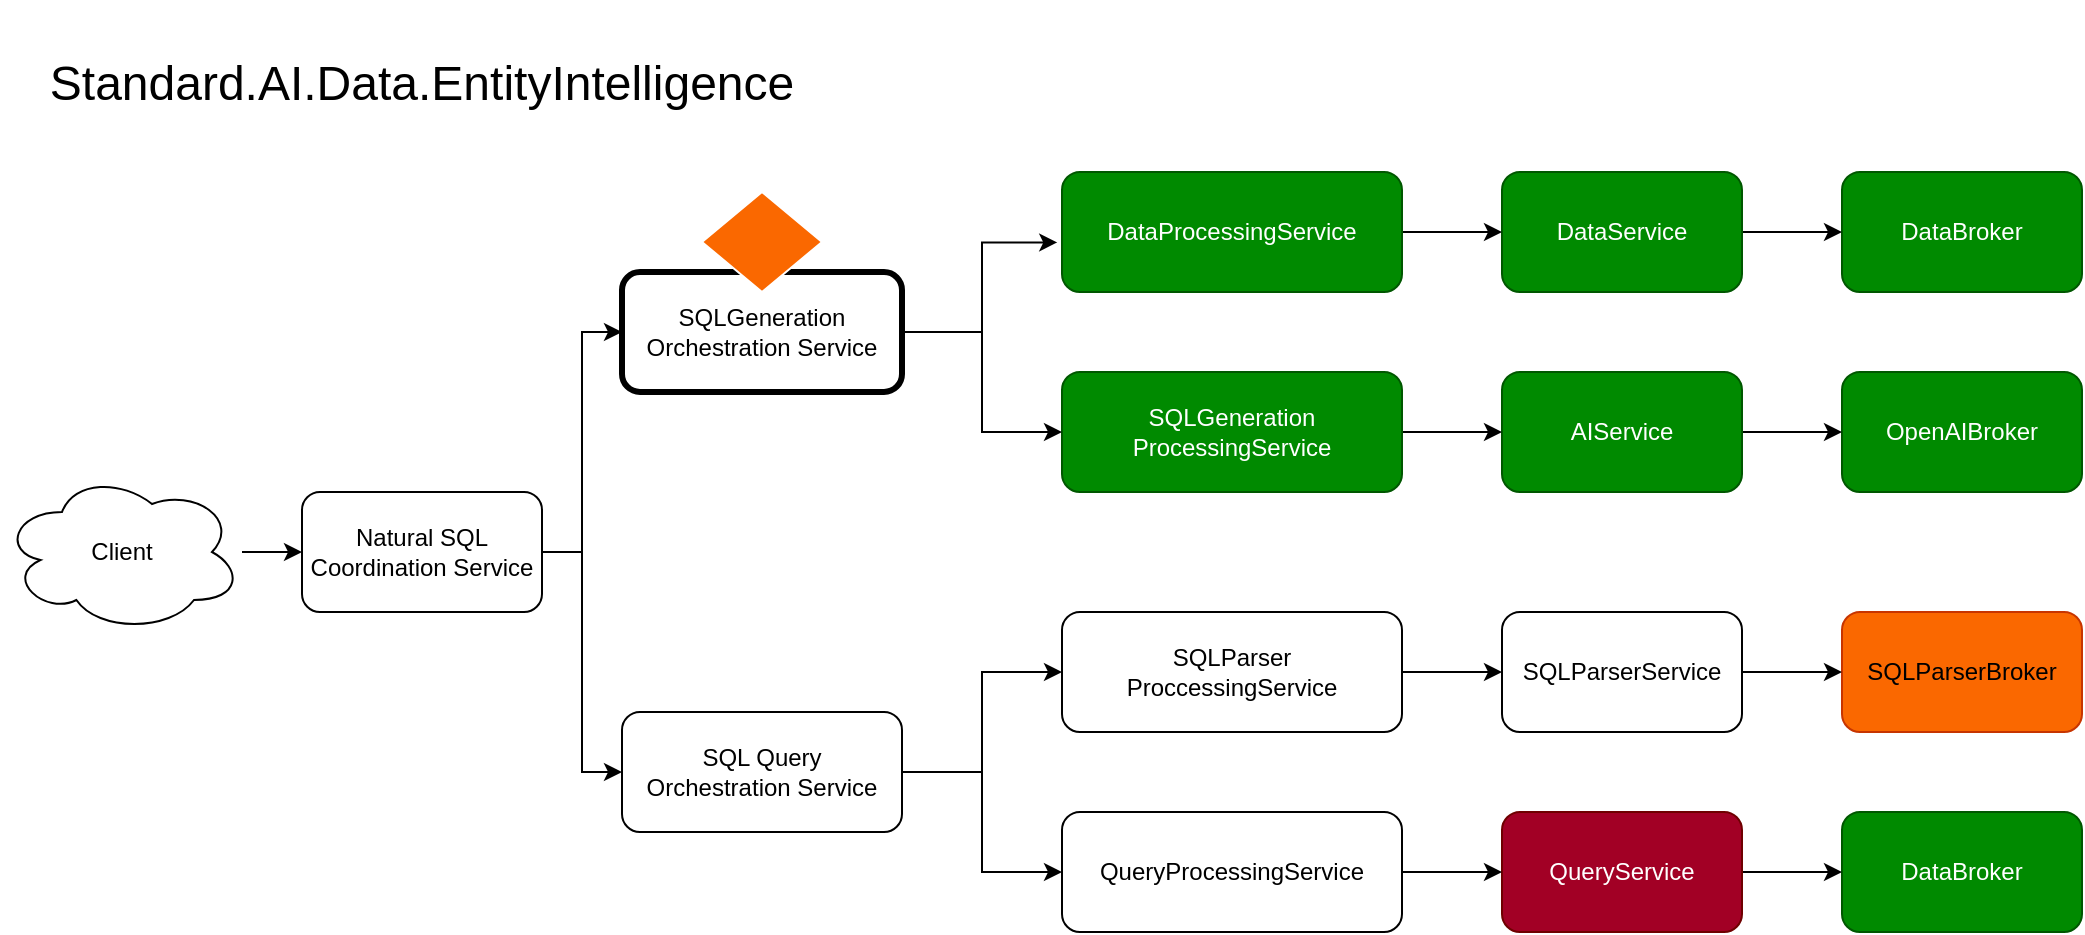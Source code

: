 <mxfile version="22.0.0" type="device">
  <diagram name="Page-1" id="ijIoo2txcSmLpSjnDCax">
    <mxGraphModel dx="1159" dy="937" grid="1" gridSize="10" guides="1" tooltips="1" connect="1" arrows="1" fold="1" page="1" pageScale="1" pageWidth="1100" pageHeight="850" math="0" shadow="0">
      <root>
        <mxCell id="0" />
        <mxCell id="1" parent="0" />
        <mxCell id="Zzn7-beLQOJeG9ghUKCm-1" value="DataBroker" style="rounded=1;whiteSpace=wrap;html=1;fillColor=#008a00;fontColor=#ffffff;strokeColor=#005700;" parent="1" vertex="1">
          <mxGeometry x="950" y="120" width="120" height="60" as="geometry" />
        </mxCell>
        <mxCell id="Zzn7-beLQOJeG9ghUKCm-2" value="OpenAIBroker" style="rounded=1;whiteSpace=wrap;html=1;fillColor=#008a00;fontColor=#ffffff;strokeColor=#005700;" parent="1" vertex="1">
          <mxGeometry x="950" y="220" width="120" height="60" as="geometry" />
        </mxCell>
        <mxCell id="Zzn7-beLQOJeG9ghUKCm-3" value="SQLParserBroker" style="rounded=1;whiteSpace=wrap;html=1;fillColor=#fa6800;fontColor=#000000;strokeColor=#C73500;" parent="1" vertex="1">
          <mxGeometry x="950" y="340" width="120" height="60" as="geometry" />
        </mxCell>
        <mxCell id="Zzn7-beLQOJeG9ghUKCm-4" value="DataBroker" style="rounded=1;whiteSpace=wrap;html=1;fillColor=#008a00;fontColor=#ffffff;strokeColor=#005700;" parent="1" vertex="1">
          <mxGeometry x="950" y="440" width="120" height="60" as="geometry" />
        </mxCell>
        <mxCell id="Zzn7-beLQOJeG9ghUKCm-9" style="edgeStyle=orthogonalEdgeStyle;rounded=0;orthogonalLoop=1;jettySize=auto;html=1;entryX=0;entryY=0.5;entryDx=0;entryDy=0;" parent="1" source="Zzn7-beLQOJeG9ghUKCm-5" target="Zzn7-beLQOJeG9ghUKCm-1" edge="1">
          <mxGeometry relative="1" as="geometry" />
        </mxCell>
        <mxCell id="Zzn7-beLQOJeG9ghUKCm-5" value="DataService" style="rounded=1;whiteSpace=wrap;html=1;fillColor=#008a00;fontColor=#ffffff;strokeColor=#005700;" parent="1" vertex="1">
          <mxGeometry x="780" y="120" width="120" height="60" as="geometry" />
        </mxCell>
        <mxCell id="Zzn7-beLQOJeG9ghUKCm-10" style="edgeStyle=orthogonalEdgeStyle;rounded=0;orthogonalLoop=1;jettySize=auto;html=1;entryX=0;entryY=0.5;entryDx=0;entryDy=0;" parent="1" source="Zzn7-beLQOJeG9ghUKCm-6" target="Zzn7-beLQOJeG9ghUKCm-2" edge="1">
          <mxGeometry relative="1" as="geometry" />
        </mxCell>
        <mxCell id="Zzn7-beLQOJeG9ghUKCm-6" value="AIService" style="rounded=1;whiteSpace=wrap;html=1;fillColor=#008a00;fontColor=#ffffff;strokeColor=#005700;" parent="1" vertex="1">
          <mxGeometry x="780" y="220" width="120" height="60" as="geometry" />
        </mxCell>
        <mxCell id="Zzn7-beLQOJeG9ghUKCm-11" style="edgeStyle=orthogonalEdgeStyle;rounded=0;orthogonalLoop=1;jettySize=auto;html=1;entryX=0;entryY=0.5;entryDx=0;entryDy=0;" parent="1" source="Zzn7-beLQOJeG9ghUKCm-7" target="Zzn7-beLQOJeG9ghUKCm-3" edge="1">
          <mxGeometry relative="1" as="geometry" />
        </mxCell>
        <mxCell id="Zzn7-beLQOJeG9ghUKCm-7" value="SQLParserService" style="rounded=1;whiteSpace=wrap;html=1;" parent="1" vertex="1">
          <mxGeometry x="780" y="340" width="120" height="60" as="geometry" />
        </mxCell>
        <mxCell id="Zzn7-beLQOJeG9ghUKCm-12" style="edgeStyle=orthogonalEdgeStyle;rounded=0;orthogonalLoop=1;jettySize=auto;html=1;entryX=0;entryY=0.5;entryDx=0;entryDy=0;" parent="1" source="Zzn7-beLQOJeG9ghUKCm-8" target="Zzn7-beLQOJeG9ghUKCm-4" edge="1">
          <mxGeometry relative="1" as="geometry" />
        </mxCell>
        <mxCell id="Zzn7-beLQOJeG9ghUKCm-8" value="QueryService" style="rounded=1;whiteSpace=wrap;html=1;fillColor=#a20025;fontColor=#ffffff;strokeColor=#6F0000;" parent="1" vertex="1">
          <mxGeometry x="780" y="440" width="120" height="60" as="geometry" />
        </mxCell>
        <mxCell id="Zzn7-beLQOJeG9ghUKCm-17" style="edgeStyle=orthogonalEdgeStyle;rounded=0;orthogonalLoop=1;jettySize=auto;html=1;entryX=0;entryY=0.5;entryDx=0;entryDy=0;" parent="1" source="Zzn7-beLQOJeG9ghUKCm-13" target="Zzn7-beLQOJeG9ghUKCm-5" edge="1">
          <mxGeometry relative="1" as="geometry" />
        </mxCell>
        <mxCell id="Zzn7-beLQOJeG9ghUKCm-13" value="DataProcessingService" style="rounded=1;whiteSpace=wrap;html=1;fillColor=#008a00;fontColor=#ffffff;strokeColor=#005700;" parent="1" vertex="1">
          <mxGeometry x="560" y="120" width="170" height="60" as="geometry" />
        </mxCell>
        <mxCell id="Zzn7-beLQOJeG9ghUKCm-18" style="edgeStyle=orthogonalEdgeStyle;rounded=0;orthogonalLoop=1;jettySize=auto;html=1;entryX=0;entryY=0.5;entryDx=0;entryDy=0;" parent="1" source="Zzn7-beLQOJeG9ghUKCm-14" target="Zzn7-beLQOJeG9ghUKCm-6" edge="1">
          <mxGeometry relative="1" as="geometry" />
        </mxCell>
        <mxCell id="Zzn7-beLQOJeG9ghUKCm-14" value="SQLGeneration&lt;br&gt;ProcessingService" style="rounded=1;whiteSpace=wrap;html=1;fillColor=#008a00;fontColor=#ffffff;strokeColor=#005700;" parent="1" vertex="1">
          <mxGeometry x="560" y="220" width="170" height="60" as="geometry" />
        </mxCell>
        <mxCell id="Zzn7-beLQOJeG9ghUKCm-19" style="edgeStyle=orthogonalEdgeStyle;rounded=0;orthogonalLoop=1;jettySize=auto;html=1;entryX=0;entryY=0.5;entryDx=0;entryDy=0;" parent="1" source="Zzn7-beLQOJeG9ghUKCm-15" target="Zzn7-beLQOJeG9ghUKCm-7" edge="1">
          <mxGeometry relative="1" as="geometry" />
        </mxCell>
        <mxCell id="Zzn7-beLQOJeG9ghUKCm-15" value="SQLParser&lt;br&gt;ProccessingService" style="rounded=1;whiteSpace=wrap;html=1;" parent="1" vertex="1">
          <mxGeometry x="560" y="340" width="170" height="60" as="geometry" />
        </mxCell>
        <mxCell id="Zzn7-beLQOJeG9ghUKCm-20" style="edgeStyle=orthogonalEdgeStyle;rounded=0;orthogonalLoop=1;jettySize=auto;html=1;entryX=0;entryY=0.5;entryDx=0;entryDy=0;" parent="1" source="Zzn7-beLQOJeG9ghUKCm-16" target="Zzn7-beLQOJeG9ghUKCm-8" edge="1">
          <mxGeometry relative="1" as="geometry" />
        </mxCell>
        <mxCell id="Zzn7-beLQOJeG9ghUKCm-16" value="QueryProcessingService" style="rounded=1;whiteSpace=wrap;html=1;" parent="1" vertex="1">
          <mxGeometry x="560" y="440" width="170" height="60" as="geometry" />
        </mxCell>
        <mxCell id="TNSvjdxZK8alisaPlrmR-1" style="edgeStyle=orthogonalEdgeStyle;rounded=0;orthogonalLoop=1;jettySize=auto;html=1;entryX=0;entryY=0.5;entryDx=0;entryDy=0;" parent="1" source="Zzn7-beLQOJeG9ghUKCm-21" target="Zzn7-beLQOJeG9ghUKCm-14" edge="1">
          <mxGeometry relative="1" as="geometry" />
        </mxCell>
        <mxCell id="Zzn7-beLQOJeG9ghUKCm-21" value="SQLGeneration&lt;br&gt;Orchestration Service" style="rounded=1;whiteSpace=wrap;html=1;strokeWidth=3;" parent="1" vertex="1">
          <mxGeometry x="340" y="170" width="140" height="60" as="geometry" />
        </mxCell>
        <mxCell id="Zzn7-beLQOJeG9ghUKCm-28" style="edgeStyle=orthogonalEdgeStyle;rounded=0;orthogonalLoop=1;jettySize=auto;html=1;entryX=0;entryY=0.5;entryDx=0;entryDy=0;" parent="1" source="Zzn7-beLQOJeG9ghUKCm-23" target="Zzn7-beLQOJeG9ghUKCm-15" edge="1">
          <mxGeometry relative="1" as="geometry" />
        </mxCell>
        <mxCell id="Zzn7-beLQOJeG9ghUKCm-29" style="edgeStyle=orthogonalEdgeStyle;rounded=0;orthogonalLoop=1;jettySize=auto;html=1;entryX=0;entryY=0.5;entryDx=0;entryDy=0;" parent="1" source="Zzn7-beLQOJeG9ghUKCm-23" target="Zzn7-beLQOJeG9ghUKCm-16" edge="1">
          <mxGeometry relative="1" as="geometry" />
        </mxCell>
        <mxCell id="Zzn7-beLQOJeG9ghUKCm-23" value="SQL Query&lt;br&gt;Orchestration Service" style="rounded=1;whiteSpace=wrap;html=1;" parent="1" vertex="1">
          <mxGeometry x="340" y="390" width="140" height="60" as="geometry" />
        </mxCell>
        <mxCell id="Zzn7-beLQOJeG9ghUKCm-30" style="edgeStyle=orthogonalEdgeStyle;rounded=0;orthogonalLoop=1;jettySize=auto;html=1;entryX=0;entryY=0.5;entryDx=0;entryDy=0;" parent="1" source="Zzn7-beLQOJeG9ghUKCm-24" target="Zzn7-beLQOJeG9ghUKCm-21" edge="1">
          <mxGeometry relative="1" as="geometry" />
        </mxCell>
        <mxCell id="Zzn7-beLQOJeG9ghUKCm-31" style="edgeStyle=orthogonalEdgeStyle;rounded=0;orthogonalLoop=1;jettySize=auto;html=1;entryX=0;entryY=0.5;entryDx=0;entryDy=0;" parent="1" source="Zzn7-beLQOJeG9ghUKCm-24" target="Zzn7-beLQOJeG9ghUKCm-23" edge="1">
          <mxGeometry relative="1" as="geometry" />
        </mxCell>
        <mxCell id="Zzn7-beLQOJeG9ghUKCm-24" value="Natural SQL Coordination Service" style="rounded=1;whiteSpace=wrap;html=1;" parent="1" vertex="1">
          <mxGeometry x="180" y="280" width="120" height="60" as="geometry" />
        </mxCell>
        <mxCell id="Zzn7-beLQOJeG9ghUKCm-25" style="edgeStyle=orthogonalEdgeStyle;rounded=0;orthogonalLoop=1;jettySize=auto;html=1;entryX=-0.014;entryY=0.587;entryDx=0;entryDy=0;entryPerimeter=0;" parent="1" source="Zzn7-beLQOJeG9ghUKCm-21" target="Zzn7-beLQOJeG9ghUKCm-13" edge="1">
          <mxGeometry relative="1" as="geometry" />
        </mxCell>
        <mxCell id="Zzn7-beLQOJeG9ghUKCm-33" style="edgeStyle=orthogonalEdgeStyle;rounded=0;orthogonalLoop=1;jettySize=auto;html=1;entryX=0;entryY=0.5;entryDx=0;entryDy=0;" parent="1" source="Zzn7-beLQOJeG9ghUKCm-32" target="Zzn7-beLQOJeG9ghUKCm-24" edge="1">
          <mxGeometry relative="1" as="geometry" />
        </mxCell>
        <mxCell id="Zzn7-beLQOJeG9ghUKCm-32" value="Client" style="ellipse;shape=cloud;whiteSpace=wrap;html=1;" parent="1" vertex="1">
          <mxGeometry x="30" y="270" width="120" height="80" as="geometry" />
        </mxCell>
        <mxCell id="Zzn7-beLQOJeG9ghUKCm-35" value="&lt;p style=&quot;line-height: 140%; font-size: 24px;&quot;&gt;&lt;span style=&quot;background-color: initial;&quot;&gt;Standard.AI.Data.EntityIntelligence&lt;/span&gt;&lt;br&gt;&lt;/p&gt;" style="text;html=1;strokeColor=none;fillColor=none;align=center;verticalAlign=middle;whiteSpace=wrap;rounded=0;" parent="1" vertex="1">
          <mxGeometry x="210" y="60" width="60" height="30" as="geometry" />
        </mxCell>
        <mxCell id="-9ZAO_HesUwj9xrey1F0-1" value="" style="rhombus;whiteSpace=wrap;html=1;fillColor=#fa6800;strokeColor=#FFFFFF;fontColor=#000000;" vertex="1" parent="1">
          <mxGeometry x="380" y="130" width="60" height="50" as="geometry" />
        </mxCell>
      </root>
    </mxGraphModel>
  </diagram>
</mxfile>
